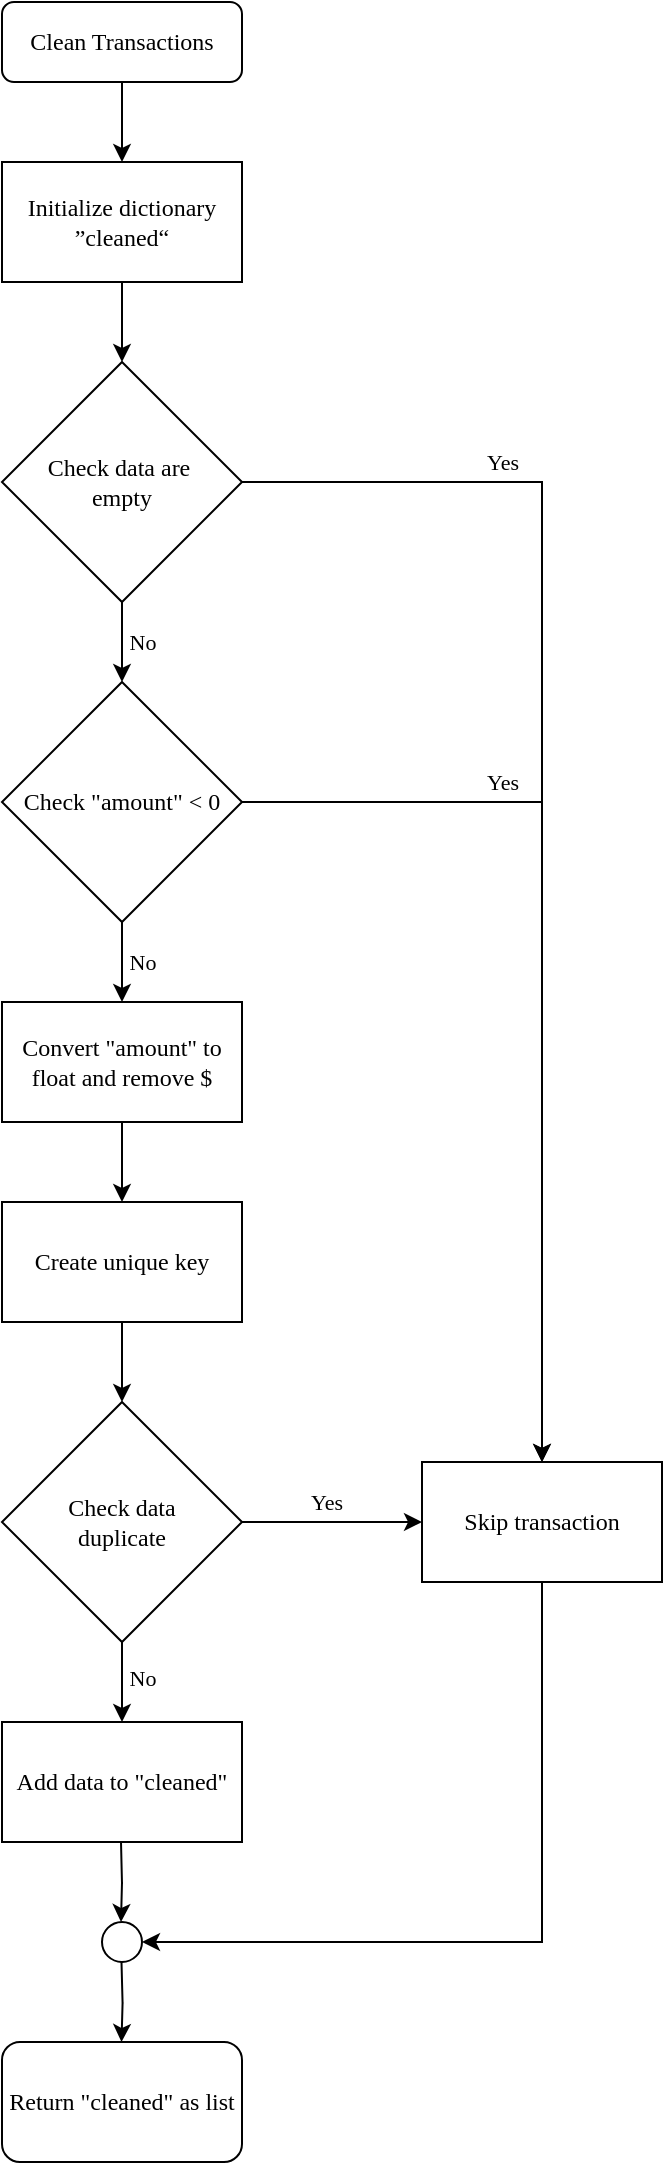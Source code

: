 <mxfile version="26.2.5">
  <diagram id="C5RBs43oDa-KdzZeNtuy" name="Page-1">
    <mxGraphModel dx="1428" dy="795" grid="1" gridSize="10" guides="1" tooltips="1" connect="1" arrows="1" fold="1" page="1" pageScale="1" pageWidth="827" pageHeight="1169" math="0" shadow="0">
      <root>
        <mxCell id="WIyWlLk6GJQsqaUBKTNV-0" />
        <mxCell id="WIyWlLk6GJQsqaUBKTNV-1" parent="WIyWlLk6GJQsqaUBKTNV-0" />
        <mxCell id="nSnrfxxBWp4Ek2YSxH7z-31" value="" style="edgeStyle=orthogonalEdgeStyle;rounded=0;orthogonalLoop=1;jettySize=auto;html=1;fontFamily=Times New Roman;" parent="WIyWlLk6GJQsqaUBKTNV-1" source="nSnrfxxBWp4Ek2YSxH7z-28" edge="1">
          <mxGeometry relative="1" as="geometry">
            <mxPoint x="120" y="90" as="targetPoint" />
          </mxGeometry>
        </mxCell>
        <mxCell id="nSnrfxxBWp4Ek2YSxH7z-28" value="Clean Transactions" style="rounded=1;whiteSpace=wrap;html=1;fontSize=12;glass=0;strokeWidth=1;shadow=0;fontFamily=Times New Roman;" parent="WIyWlLk6GJQsqaUBKTNV-1" vertex="1">
          <mxGeometry x="60" y="10" width="120" height="40" as="geometry" />
        </mxCell>
        <mxCell id="nSnrfxxBWp4Ek2YSxH7z-44" value="" style="edgeStyle=orthogonalEdgeStyle;rounded=0;orthogonalLoop=1;jettySize=auto;html=1;fontFamily=Times New Roman;" parent="WIyWlLk6GJQsqaUBKTNV-1" source="nSnrfxxBWp4Ek2YSxH7z-42" target="nSnrfxxBWp4Ek2YSxH7z-43" edge="1">
          <mxGeometry relative="1" as="geometry" />
        </mxCell>
        <mxCell id="nSnrfxxBWp4Ek2YSxH7z-42" value="Initialize dictionary ”cleaned“" style="rounded=0;whiteSpace=wrap;html=1;fontFamily=Times New Roman;" parent="WIyWlLk6GJQsqaUBKTNV-1" vertex="1">
          <mxGeometry x="60" y="90" width="120" height="60" as="geometry" />
        </mxCell>
        <mxCell id="nSnrfxxBWp4Ek2YSxH7z-47" value="" style="edgeStyle=orthogonalEdgeStyle;rounded=0;orthogonalLoop=1;jettySize=auto;html=1;fontFamily=Times New Roman;" parent="WIyWlLk6GJQsqaUBKTNV-1" source="nSnrfxxBWp4Ek2YSxH7z-43" target="nSnrfxxBWp4Ek2YSxH7z-46" edge="1">
          <mxGeometry relative="1" as="geometry" />
        </mxCell>
        <mxCell id="nSnrfxxBWp4Ek2YSxH7z-48" value="Yes" style="edgeLabel;html=1;align=center;verticalAlign=middle;resizable=0;points=[];fontFamily=Times New Roman;" parent="nSnrfxxBWp4Ek2YSxH7z-47" vertex="1" connectable="0">
          <mxGeometry x="0.06" y="-1" relative="1" as="geometry">
            <mxPoint x="-19" y="-39" as="offset" />
          </mxGeometry>
        </mxCell>
        <mxCell id="nSnrfxxBWp4Ek2YSxH7z-50" value="" style="edgeStyle=orthogonalEdgeStyle;rounded=0;orthogonalLoop=1;jettySize=auto;html=1;fontFamily=Times New Roman;" parent="WIyWlLk6GJQsqaUBKTNV-1" source="nSnrfxxBWp4Ek2YSxH7z-43" edge="1">
          <mxGeometry relative="1" as="geometry">
            <mxPoint x="120" y="350" as="targetPoint" />
          </mxGeometry>
        </mxCell>
        <mxCell id="nSnrfxxBWp4Ek2YSxH7z-53" value="No" style="edgeLabel;html=1;align=center;verticalAlign=middle;resizable=0;points=[];fontFamily=Times New Roman;" parent="nSnrfxxBWp4Ek2YSxH7z-50" vertex="1" connectable="0">
          <mxGeometry x="-0.21" y="5" relative="1" as="geometry">
            <mxPoint x="5" y="4" as="offset" />
          </mxGeometry>
        </mxCell>
        <mxCell id="nSnrfxxBWp4Ek2YSxH7z-43" value="&lt;div&gt;Check data are&amp;nbsp;&lt;/div&gt;&lt;div&gt;empty&lt;/div&gt;" style="rhombus;whiteSpace=wrap;html=1;fontFamily=Times New Roman;" parent="WIyWlLk6GJQsqaUBKTNV-1" vertex="1">
          <mxGeometry x="60" y="190" width="120" height="120" as="geometry" />
        </mxCell>
        <mxCell id="nSnrfxxBWp4Ek2YSxH7z-85" style="edgeStyle=orthogonalEdgeStyle;rounded=0;orthogonalLoop=1;jettySize=auto;html=1;entryX=1;entryY=0.5;entryDx=0;entryDy=0;fontFamily=Times New Roman;" parent="WIyWlLk6GJQsqaUBKTNV-1" source="nSnrfxxBWp4Ek2YSxH7z-46" target="nSnrfxxBWp4Ek2YSxH7z-78" edge="1">
          <mxGeometry relative="1" as="geometry">
            <mxPoint x="330" y="980" as="targetPoint" />
            <Array as="points">
              <mxPoint x="330" y="980" />
            </Array>
          </mxGeometry>
        </mxCell>
        <mxCell id="nSnrfxxBWp4Ek2YSxH7z-46" value="Skip transaction" style="rounded=0;whiteSpace=wrap;html=1;fontFamily=Times New Roman;" parent="WIyWlLk6GJQsqaUBKTNV-1" vertex="1">
          <mxGeometry x="270" y="740" width="120" height="60" as="geometry" />
        </mxCell>
        <mxCell id="nSnrfxxBWp4Ek2YSxH7z-57" value="" style="edgeStyle=orthogonalEdgeStyle;rounded=0;orthogonalLoop=1;jettySize=auto;html=1;fontFamily=Times New Roman;" parent="WIyWlLk6GJQsqaUBKTNV-1" source="nSnrfxxBWp4Ek2YSxH7z-51" target="nSnrfxxBWp4Ek2YSxH7z-46" edge="1">
          <mxGeometry relative="1" as="geometry" />
        </mxCell>
        <mxCell id="nSnrfxxBWp4Ek2YSxH7z-58" value="Yes" style="edgeLabel;html=1;align=center;verticalAlign=middle;resizable=0;points=[];fontFamily=Times New Roman;" parent="nSnrfxxBWp4Ek2YSxH7z-57" vertex="1" connectable="0">
          <mxGeometry x="0.1" y="-1" relative="1" as="geometry">
            <mxPoint x="-19" y="-284" as="offset" />
          </mxGeometry>
        </mxCell>
        <mxCell id="nSnrfxxBWp4Ek2YSxH7z-60" value="" style="edgeStyle=orthogonalEdgeStyle;rounded=0;orthogonalLoop=1;jettySize=auto;html=1;fontFamily=Times New Roman;" parent="WIyWlLk6GJQsqaUBKTNV-1" source="nSnrfxxBWp4Ek2YSxH7z-51" target="nSnrfxxBWp4Ek2YSxH7z-59" edge="1">
          <mxGeometry relative="1" as="geometry" />
        </mxCell>
        <mxCell id="nSnrfxxBWp4Ek2YSxH7z-61" value="No" style="edgeLabel;html=1;align=center;verticalAlign=middle;resizable=0;points=[];fontFamily=Times New Roman;" parent="nSnrfxxBWp4Ek2YSxH7z-60" vertex="1" connectable="0">
          <mxGeometry x="-0.15" y="-2" relative="1" as="geometry">
            <mxPoint x="12" y="3" as="offset" />
          </mxGeometry>
        </mxCell>
        <mxCell id="nSnrfxxBWp4Ek2YSxH7z-51" value="&lt;div&gt;Check &quot;amount&quot; &amp;lt; 0&lt;/div&gt;" style="rhombus;whiteSpace=wrap;html=1;fontFamily=Times New Roman;" parent="WIyWlLk6GJQsqaUBKTNV-1" vertex="1">
          <mxGeometry x="60" y="350" width="120" height="120" as="geometry" />
        </mxCell>
        <mxCell id="nSnrfxxBWp4Ek2YSxH7z-63" value="" style="edgeStyle=orthogonalEdgeStyle;rounded=0;orthogonalLoop=1;jettySize=auto;html=1;fontFamily=Times New Roman;" parent="WIyWlLk6GJQsqaUBKTNV-1" source="nSnrfxxBWp4Ek2YSxH7z-59" target="nSnrfxxBWp4Ek2YSxH7z-62" edge="1">
          <mxGeometry relative="1" as="geometry" />
        </mxCell>
        <mxCell id="nSnrfxxBWp4Ek2YSxH7z-59" value="Convert &quot;amount&quot; to float and remove $" style="rounded=0;whiteSpace=wrap;html=1;fontFamily=Times New Roman;" parent="WIyWlLk6GJQsqaUBKTNV-1" vertex="1">
          <mxGeometry x="60" y="510" width="120" height="60" as="geometry" />
        </mxCell>
        <mxCell id="nSnrfxxBWp4Ek2YSxH7z-65" value="" style="edgeStyle=orthogonalEdgeStyle;rounded=0;orthogonalLoop=1;jettySize=auto;html=1;fontFamily=Times New Roman;" parent="WIyWlLk6GJQsqaUBKTNV-1" source="nSnrfxxBWp4Ek2YSxH7z-62" target="nSnrfxxBWp4Ek2YSxH7z-64" edge="1">
          <mxGeometry relative="1" as="geometry" />
        </mxCell>
        <mxCell id="nSnrfxxBWp4Ek2YSxH7z-62" value="Create unique key" style="rounded=0;whiteSpace=wrap;html=1;fontFamily=Times New Roman;" parent="WIyWlLk6GJQsqaUBKTNV-1" vertex="1">
          <mxGeometry x="60" y="610" width="120" height="60" as="geometry" />
        </mxCell>
        <mxCell id="nSnrfxxBWp4Ek2YSxH7z-67" value="" style="edgeStyle=orthogonalEdgeStyle;rounded=0;orthogonalLoop=1;jettySize=auto;html=1;fontFamily=Times New Roman;" parent="WIyWlLk6GJQsqaUBKTNV-1" source="nSnrfxxBWp4Ek2YSxH7z-64" target="nSnrfxxBWp4Ek2YSxH7z-46" edge="1">
          <mxGeometry relative="1" as="geometry" />
        </mxCell>
        <mxCell id="nSnrfxxBWp4Ek2YSxH7z-68" value="Yes" style="edgeLabel;html=1;align=center;verticalAlign=middle;resizable=0;points=[];fontFamily=Times New Roman;" parent="nSnrfxxBWp4Ek2YSxH7z-67" vertex="1" connectable="0">
          <mxGeometry x="-0.067" y="-4" relative="1" as="geometry">
            <mxPoint y="-14" as="offset" />
          </mxGeometry>
        </mxCell>
        <mxCell id="nSnrfxxBWp4Ek2YSxH7z-70" value="" style="edgeStyle=orthogonalEdgeStyle;rounded=0;orthogonalLoop=1;jettySize=auto;html=1;fontFamily=Times New Roman;" parent="WIyWlLk6GJQsqaUBKTNV-1" source="nSnrfxxBWp4Ek2YSxH7z-64" target="nSnrfxxBWp4Ek2YSxH7z-69" edge="1">
          <mxGeometry relative="1" as="geometry" />
        </mxCell>
        <mxCell id="nSnrfxxBWp4Ek2YSxH7z-71" value="No" style="edgeLabel;html=1;align=center;verticalAlign=middle;resizable=0;points=[];fontFamily=Times New Roman;" parent="nSnrfxxBWp4Ek2YSxH7z-70" vertex="1" connectable="0">
          <mxGeometry x="-0.1" relative="1" as="geometry">
            <mxPoint x="10" as="offset" />
          </mxGeometry>
        </mxCell>
        <mxCell id="nSnrfxxBWp4Ek2YSxH7z-64" value="&lt;div&gt;Check data&lt;/div&gt;&lt;div&gt;duplicate&lt;/div&gt;" style="rhombus;whiteSpace=wrap;html=1;fontFamily=Times New Roman;" parent="WIyWlLk6GJQsqaUBKTNV-1" vertex="1">
          <mxGeometry x="60" y="710" width="120" height="120" as="geometry" />
        </mxCell>
        <mxCell id="nSnrfxxBWp4Ek2YSxH7z-69" value="Add data to &quot;cleaned&quot;" style="rounded=0;whiteSpace=wrap;html=1;fontFamily=Times New Roman;" parent="WIyWlLk6GJQsqaUBKTNV-1" vertex="1">
          <mxGeometry x="60" y="870" width="120" height="60" as="geometry" />
        </mxCell>
        <mxCell id="nSnrfxxBWp4Ek2YSxH7z-72" value="Return &quot;cleaned&quot; as list" style="rounded=1;whiteSpace=wrap;html=1;fontSize=12;glass=0;strokeWidth=1;shadow=0;fontFamily=Times New Roman;" parent="WIyWlLk6GJQsqaUBKTNV-1" vertex="1">
          <mxGeometry x="60" y="1030" width="120" height="60" as="geometry" />
        </mxCell>
        <mxCell id="nSnrfxxBWp4Ek2YSxH7z-78" value="" style="ellipse;whiteSpace=wrap;html=1;aspect=fixed;fontFamily=Times New Roman;" parent="WIyWlLk6GJQsqaUBKTNV-1" vertex="1">
          <mxGeometry x="110" y="970" width="20" height="20" as="geometry" />
        </mxCell>
        <mxCell id="nSnrfxxBWp4Ek2YSxH7z-79" value="" style="edgeStyle=orthogonalEdgeStyle;rounded=0;orthogonalLoop=1;jettySize=auto;html=1;fontFamily=Times New Roman;" parent="WIyWlLk6GJQsqaUBKTNV-1" edge="1">
          <mxGeometry relative="1" as="geometry">
            <mxPoint x="119.5" y="930" as="sourcePoint" />
            <mxPoint x="119.5" y="970" as="targetPoint" />
          </mxGeometry>
        </mxCell>
        <mxCell id="nSnrfxxBWp4Ek2YSxH7z-84" value="" style="edgeStyle=orthogonalEdgeStyle;rounded=0;orthogonalLoop=1;jettySize=auto;html=1;fontFamily=Times New Roman;" parent="WIyWlLk6GJQsqaUBKTNV-1" edge="1">
          <mxGeometry relative="1" as="geometry">
            <mxPoint x="119.75" y="990" as="sourcePoint" />
            <mxPoint x="119.75" y="1030" as="targetPoint" />
          </mxGeometry>
        </mxCell>
      </root>
    </mxGraphModel>
  </diagram>
</mxfile>
